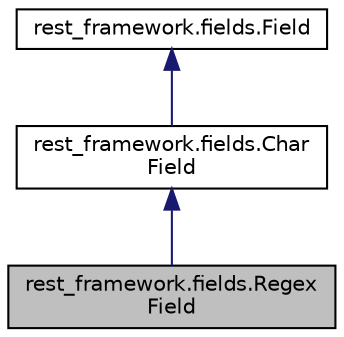 digraph "rest_framework.fields.RegexField"
{
 // LATEX_PDF_SIZE
  edge [fontname="Helvetica",fontsize="10",labelfontname="Helvetica",labelfontsize="10"];
  node [fontname="Helvetica",fontsize="10",shape=record];
  Node1 [label="rest_framework.fields.Regex\lField",height=0.2,width=0.4,color="black", fillcolor="grey75", style="filled", fontcolor="black",tooltip=" "];
  Node2 -> Node1 [dir="back",color="midnightblue",fontsize="10",style="solid"];
  Node2 [label="rest_framework.fields.Char\lField",height=0.2,width=0.4,color="black", fillcolor="white", style="filled",URL="$classrest__framework_1_1fields_1_1_char_field.html",tooltip=" "];
  Node3 -> Node2 [dir="back",color="midnightblue",fontsize="10",style="solid"];
  Node3 [label="rest_framework.fields.Field",height=0.2,width=0.4,color="black", fillcolor="white", style="filled",URL="$classrest__framework_1_1fields_1_1_field.html",tooltip=" "];
}
